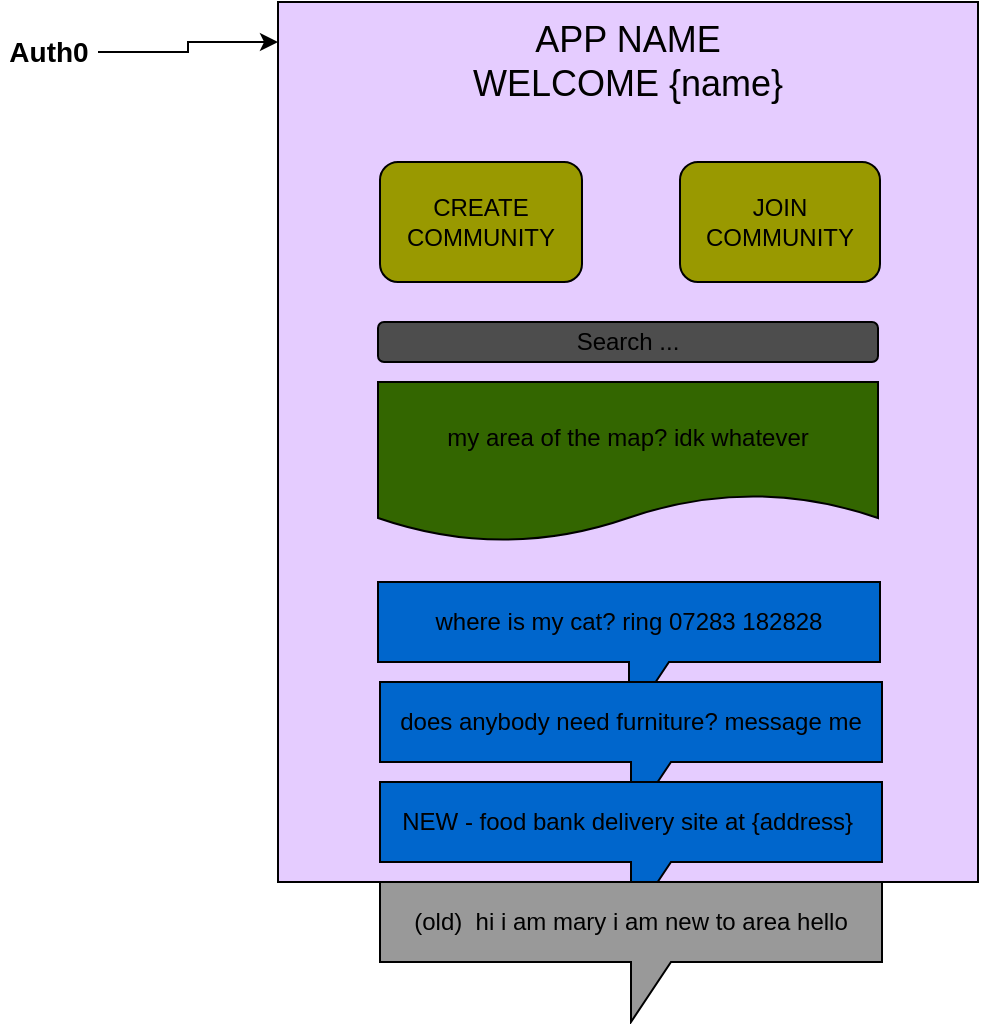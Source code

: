 <mxfile>
    <diagram id="KBz3jIWV81J9l9kOZqo0" name="Page-1">
        <mxGraphModel dx="920" dy="488" grid="1" gridSize="10" guides="1" tooltips="1" connect="1" arrows="1" fold="1" page="1" pageScale="1" pageWidth="827" pageHeight="1169" math="0" shadow="0">
            <root>
                <mxCell id="0"/>
                <mxCell id="1" parent="0"/>
                <mxCell id="26" value="" style="rounded=0;whiteSpace=wrap;html=1;fillColor=#E5CCFF;" vertex="1" parent="1">
                    <mxGeometry x="239" y="40" width="350" height="440" as="geometry"/>
                </mxCell>
                <mxCell id="27" value="&lt;font style=&quot;font-size: 18px&quot;&gt;APP NAME&lt;br&gt;WELCOME {name}&lt;br&gt;&lt;/font&gt;" style="text;html=1;strokeColor=none;fillColor=none;align=center;verticalAlign=middle;whiteSpace=wrap;rounded=0;" vertex="1" parent="1">
                    <mxGeometry x="309" y="40" width="210" height="60" as="geometry"/>
                </mxCell>
                <mxCell id="28" style="edgeStyle=orthogonalEdgeStyle;rounded=0;orthogonalLoop=1;jettySize=auto;html=1;" edge="1" parent="1" source="29" target="26">
                    <mxGeometry relative="1" as="geometry">
                        <Array as="points">
                            <mxPoint x="194" y="65"/>
                            <mxPoint x="194" y="60"/>
                        </Array>
                    </mxGeometry>
                </mxCell>
                <mxCell id="29" value="&lt;b&gt;&lt;font style=&quot;font-size: 14px&quot;&gt;Auth0&lt;/font&gt;&lt;/b&gt;" style="text;html=1;strokeColor=none;fillColor=none;align=center;verticalAlign=middle;whiteSpace=wrap;rounded=0;" vertex="1" parent="1">
                    <mxGeometry x="100" y="40" width="49" height="50" as="geometry"/>
                </mxCell>
                <mxCell id="30" value="JOIN&lt;br&gt;COMMUNITY" style="rounded=1;whiteSpace=wrap;html=1;fillColor=#999900;" vertex="1" parent="1">
                    <mxGeometry x="440" y="120" width="100" height="60" as="geometry"/>
                </mxCell>
                <mxCell id="31" value="CREATE&lt;br&gt;COMMUNITY" style="rounded=1;whiteSpace=wrap;html=1;fillColor=#999900;" vertex="1" parent="1">
                    <mxGeometry x="290" y="120" width="101" height="60" as="geometry"/>
                </mxCell>
                <mxCell id="32" value="Search ..." style="rounded=1;whiteSpace=wrap;html=1;fillColor=#4D4D4D;" vertex="1" parent="1">
                    <mxGeometry x="289" y="200" width="250" height="20" as="geometry"/>
                </mxCell>
                <mxCell id="33" value="my area of the map? idk whatever" style="shape=document;whiteSpace=wrap;html=1;boundedLbl=1;fillColor=#336600;" vertex="1" parent="1">
                    <mxGeometry x="289" y="230" width="250" height="80" as="geometry"/>
                </mxCell>
                <mxCell id="34" value="where is my cat? ring 07283 182828" style="shape=callout;whiteSpace=wrap;html=1;perimeter=calloutPerimeter;fillColor=#0066CC;" vertex="1" parent="1">
                    <mxGeometry x="289" y="330" width="251" height="70" as="geometry"/>
                </mxCell>
                <mxCell id="35" value="does anybody need furniture? message me" style="shape=callout;whiteSpace=wrap;html=1;perimeter=calloutPerimeter;fillColor=#0066CC;" vertex="1" parent="1">
                    <mxGeometry x="290" y="380" width="251" height="70" as="geometry"/>
                </mxCell>
                <mxCell id="36" value="NEW - food bank delivery site at {address}&amp;nbsp;" style="shape=callout;whiteSpace=wrap;html=1;perimeter=calloutPerimeter;fillColor=#0066CC;" vertex="1" parent="1">
                    <mxGeometry x="290" y="430" width="251" height="70" as="geometry"/>
                </mxCell>
                <mxCell id="37" value="(old)&amp;nbsp; hi i am mary i am new to area hello" style="shape=callout;whiteSpace=wrap;html=1;perimeter=calloutPerimeter;fillColor=#999999;" vertex="1" parent="1">
                    <mxGeometry x="290" y="480" width="251" height="70" as="geometry"/>
                </mxCell>
            </root>
        </mxGraphModel>
    </diagram>
</mxfile>